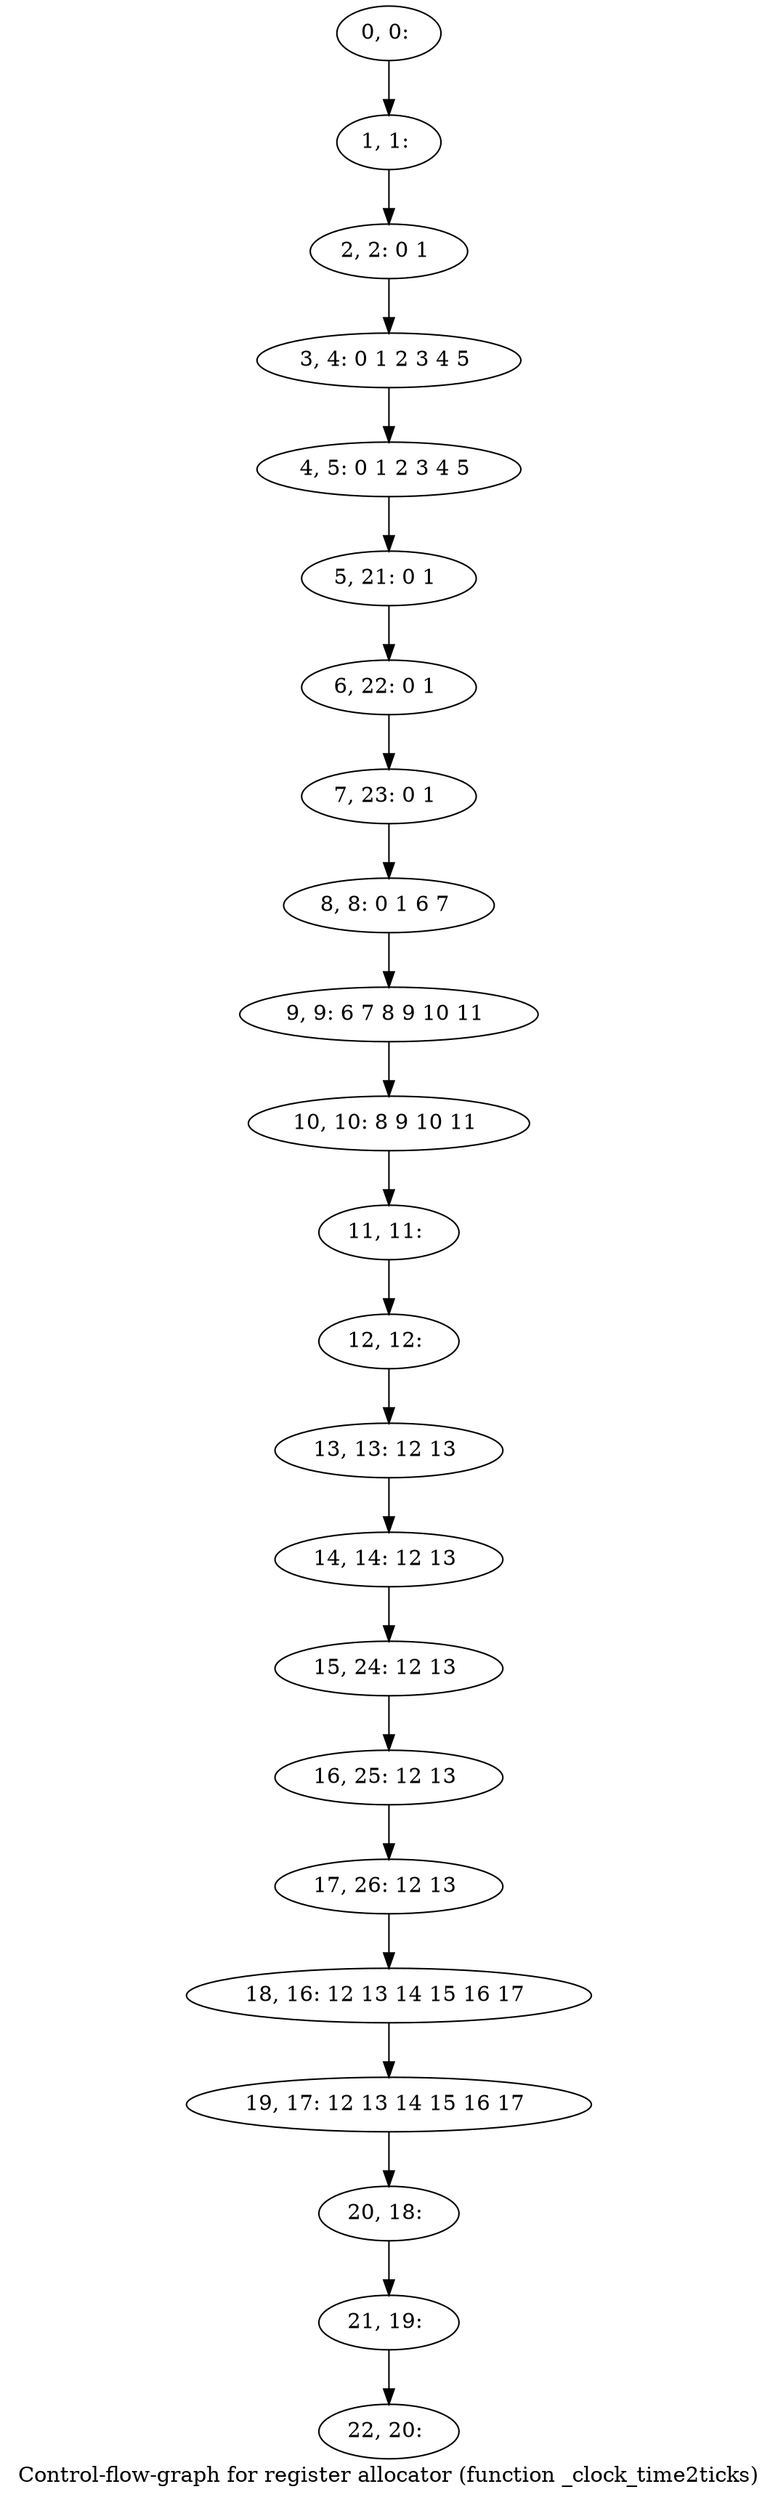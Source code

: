digraph G {
graph [label="Control-flow-graph for register allocator (function _clock_time2ticks)"]
0[label="0, 0: "];
1[label="1, 1: "];
2[label="2, 2: 0 1 "];
3[label="3, 4: 0 1 2 3 4 5 "];
4[label="4, 5: 0 1 2 3 4 5 "];
5[label="5, 21: 0 1 "];
6[label="6, 22: 0 1 "];
7[label="7, 23: 0 1 "];
8[label="8, 8: 0 1 6 7 "];
9[label="9, 9: 6 7 8 9 10 11 "];
10[label="10, 10: 8 9 10 11 "];
11[label="11, 11: "];
12[label="12, 12: "];
13[label="13, 13: 12 13 "];
14[label="14, 14: 12 13 "];
15[label="15, 24: 12 13 "];
16[label="16, 25: 12 13 "];
17[label="17, 26: 12 13 "];
18[label="18, 16: 12 13 14 15 16 17 "];
19[label="19, 17: 12 13 14 15 16 17 "];
20[label="20, 18: "];
21[label="21, 19: "];
22[label="22, 20: "];
0->1 ;
1->2 ;
2->3 ;
3->4 ;
4->5 ;
5->6 ;
6->7 ;
7->8 ;
8->9 ;
9->10 ;
10->11 ;
11->12 ;
12->13 ;
13->14 ;
14->15 ;
15->16 ;
16->17 ;
17->18 ;
18->19 ;
19->20 ;
20->21 ;
21->22 ;
}
